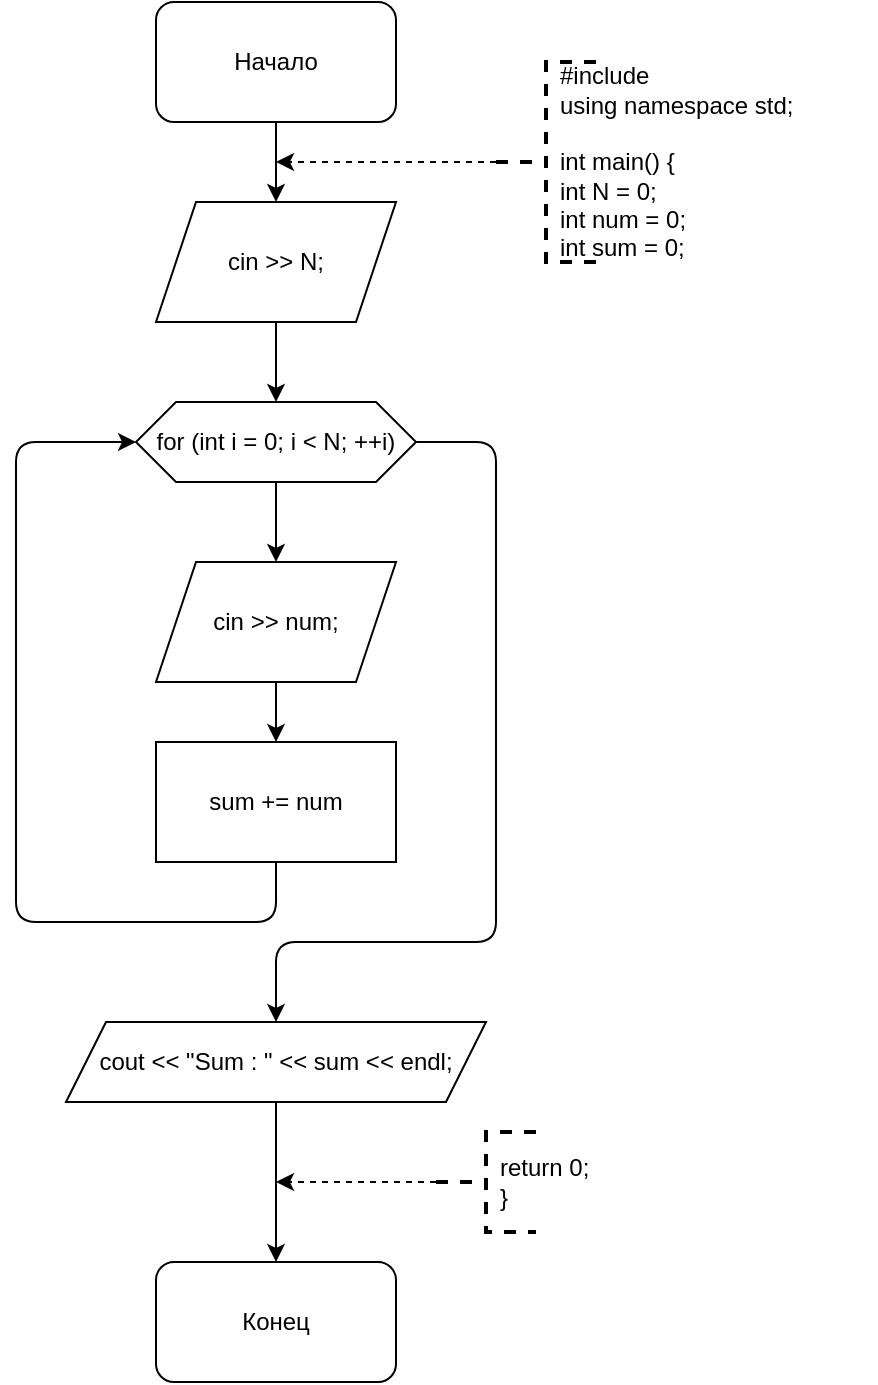 <mxfile version="13.9.9" type="device"><diagram id="EtIa4vqg05uOp9J_xeEL" name="Страница 1"><mxGraphModel dx="1024" dy="592" grid="1" gridSize="10" guides="1" tooltips="1" connect="1" arrows="1" fold="1" page="1" pageScale="1" pageWidth="827" pageHeight="1169" math="0" shadow="0"><root><mxCell id="0"/><mxCell id="1" parent="0"/><mxCell id="iG4UI8oz2EsKepfEFf5t-8" style="edgeStyle=orthogonalEdgeStyle;rounded=0;orthogonalLoop=1;jettySize=auto;html=1;entryX=0.5;entryY=0;entryDx=0;entryDy=0;" edge="1" parent="1" source="iG4UI8oz2EsKepfEFf5t-1" target="iG4UI8oz2EsKepfEFf5t-2"><mxGeometry relative="1" as="geometry"/></mxCell><mxCell id="iG4UI8oz2EsKepfEFf5t-1" value="Начало" style="rounded=1;whiteSpace=wrap;html=1;" vertex="1" parent="1"><mxGeometry x="340" y="20" width="120" height="60" as="geometry"/></mxCell><mxCell id="iG4UI8oz2EsKepfEFf5t-9" style="edgeStyle=orthogonalEdgeStyle;rounded=0;orthogonalLoop=1;jettySize=auto;html=1;entryX=0.5;entryY=0;entryDx=0;entryDy=0;" edge="1" parent="1" source="iG4UI8oz2EsKepfEFf5t-2" target="iG4UI8oz2EsKepfEFf5t-3"><mxGeometry relative="1" as="geometry"/></mxCell><mxCell id="iG4UI8oz2EsKepfEFf5t-2" value="cin &amp;gt;&amp;gt; N;" style="shape=parallelogram;perimeter=parallelogramPerimeter;whiteSpace=wrap;html=1;fixedSize=1;" vertex="1" parent="1"><mxGeometry x="340" y="120" width="120" height="60" as="geometry"/></mxCell><mxCell id="iG4UI8oz2EsKepfEFf5t-11" style="edgeStyle=orthogonalEdgeStyle;rounded=0;orthogonalLoop=1;jettySize=auto;html=1;entryX=0.5;entryY=0;entryDx=0;entryDy=0;" edge="1" parent="1" source="iG4UI8oz2EsKepfEFf5t-3" target="iG4UI8oz2EsKepfEFf5t-4"><mxGeometry relative="1" as="geometry"/></mxCell><mxCell id="iG4UI8oz2EsKepfEFf5t-3" value="for (int i = 0; i &amp;lt; N; ++i)" style="shape=hexagon;perimeter=hexagonPerimeter2;whiteSpace=wrap;html=1;fixedSize=1;" vertex="1" parent="1"><mxGeometry x="330" y="220" width="140" height="40" as="geometry"/></mxCell><mxCell id="iG4UI8oz2EsKepfEFf5t-12" style="edgeStyle=orthogonalEdgeStyle;rounded=0;orthogonalLoop=1;jettySize=auto;html=1;entryX=0.5;entryY=0;entryDx=0;entryDy=0;" edge="1" parent="1" source="iG4UI8oz2EsKepfEFf5t-4" target="iG4UI8oz2EsKepfEFf5t-5"><mxGeometry relative="1" as="geometry"/></mxCell><mxCell id="iG4UI8oz2EsKepfEFf5t-4" value="cin &amp;gt;&amp;gt; num;" style="shape=parallelogram;perimeter=parallelogramPerimeter;whiteSpace=wrap;html=1;fixedSize=1;" vertex="1" parent="1"><mxGeometry x="340" y="300" width="120" height="60" as="geometry"/></mxCell><mxCell id="iG4UI8oz2EsKepfEFf5t-5" value="sum += num" style="rounded=0;whiteSpace=wrap;html=1;" vertex="1" parent="1"><mxGeometry x="340" y="390" width="120" height="60" as="geometry"/></mxCell><mxCell id="iG4UI8oz2EsKepfEFf5t-16" style="edgeStyle=orthogonalEdgeStyle;rounded=0;orthogonalLoop=1;jettySize=auto;html=1;" edge="1" parent="1" source="iG4UI8oz2EsKepfEFf5t-6" target="iG4UI8oz2EsKepfEFf5t-15"><mxGeometry relative="1" as="geometry"/></mxCell><mxCell id="iG4UI8oz2EsKepfEFf5t-6" value="cout &amp;lt;&amp;lt; &quot;Sum : &quot; &amp;lt;&amp;lt; sum &amp;lt;&amp;lt; endl;" style="shape=parallelogram;perimeter=parallelogramPerimeter;whiteSpace=wrap;html=1;fixedSize=1;" vertex="1" parent="1"><mxGeometry x="295" y="530" width="210" height="40" as="geometry"/></mxCell><mxCell id="iG4UI8oz2EsKepfEFf5t-13" value="" style="endArrow=classic;html=1;exitX=0.5;exitY=1;exitDx=0;exitDy=0;entryX=0;entryY=0.5;entryDx=0;entryDy=0;" edge="1" parent="1" source="iG4UI8oz2EsKepfEFf5t-5" target="iG4UI8oz2EsKepfEFf5t-3"><mxGeometry width="50" height="50" relative="1" as="geometry"><mxPoint x="390" y="320" as="sourcePoint"/><mxPoint x="440" y="270" as="targetPoint"/><Array as="points"><mxPoint x="400" y="480"/><mxPoint x="270" y="480"/><mxPoint x="270" y="240"/></Array></mxGeometry></mxCell><mxCell id="iG4UI8oz2EsKepfEFf5t-14" value="" style="endArrow=classic;html=1;exitX=1;exitY=0.5;exitDx=0;exitDy=0;entryX=0.5;entryY=0;entryDx=0;entryDy=0;" edge="1" parent="1" source="iG4UI8oz2EsKepfEFf5t-3" target="iG4UI8oz2EsKepfEFf5t-6"><mxGeometry width="50" height="50" relative="1" as="geometry"><mxPoint x="390" y="320" as="sourcePoint"/><mxPoint x="440" y="270" as="targetPoint"/><Array as="points"><mxPoint x="510" y="240"/><mxPoint x="510" y="490"/><mxPoint x="400" y="490"/></Array></mxGeometry></mxCell><mxCell id="iG4UI8oz2EsKepfEFf5t-15" value="Конец" style="rounded=1;whiteSpace=wrap;html=1;" vertex="1" parent="1"><mxGeometry x="340" y="650" width="120" height="60" as="geometry"/></mxCell><mxCell id="iG4UI8oz2EsKepfEFf5t-18" style="edgeStyle=orthogonalEdgeStyle;rounded=0;orthogonalLoop=1;jettySize=auto;html=1;dashed=1;" edge="1" parent="1" source="iG4UI8oz2EsKepfEFf5t-17"><mxGeometry relative="1" as="geometry"><mxPoint x="400" y="100" as="targetPoint"/></mxGeometry></mxCell><mxCell id="iG4UI8oz2EsKepfEFf5t-17" value="" style="strokeWidth=2;html=1;shape=mxgraph.flowchart.annotation_2;align=left;labelPosition=right;pointerEvents=1;dashed=1;" vertex="1" parent="1"><mxGeometry x="510" y="50" width="50" height="100" as="geometry"/></mxCell><mxCell id="iG4UI8oz2EsKepfEFf5t-19" value="#include&amp;nbsp;&lt;br&gt;using namespace std;&lt;br&gt;&lt;br&gt;int main() {&lt;br&gt;int N = 0;&lt;br&gt;int num = 0;&lt;br&gt;int sum = 0;" style="text;html=1;strokeColor=none;fillColor=none;align=left;verticalAlign=middle;whiteSpace=wrap;rounded=0;dashed=1;" vertex="1" parent="1"><mxGeometry x="540" y="60" width="160" height="80" as="geometry"/></mxCell><mxCell id="iG4UI8oz2EsKepfEFf5t-21" style="edgeStyle=orthogonalEdgeStyle;rounded=0;orthogonalLoop=1;jettySize=auto;html=1;dashed=1;" edge="1" parent="1" source="iG4UI8oz2EsKepfEFf5t-20"><mxGeometry relative="1" as="geometry"><mxPoint x="400" y="610" as="targetPoint"/></mxGeometry></mxCell><mxCell id="iG4UI8oz2EsKepfEFf5t-20" value="" style="strokeWidth=2;html=1;shape=mxgraph.flowchart.annotation_2;align=left;labelPosition=right;pointerEvents=1;dashed=1;" vertex="1" parent="1"><mxGeometry x="480" y="585" width="50" height="50" as="geometry"/></mxCell><mxCell id="iG4UI8oz2EsKepfEFf5t-22" value="return 0;&lt;br&gt;}" style="text;html=1;strokeColor=none;fillColor=none;align=left;verticalAlign=middle;whiteSpace=wrap;rounded=0;dashed=1;" vertex="1" parent="1"><mxGeometry x="510" y="590" width="90" height="40" as="geometry"/></mxCell></root></mxGraphModel></diagram></mxfile>